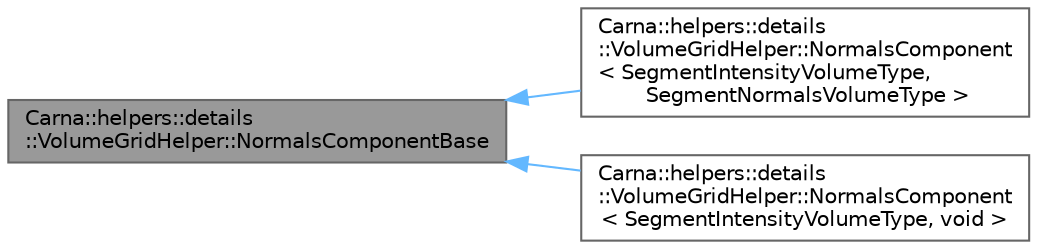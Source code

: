 digraph "Carna::helpers::details::VolumeGridHelper::NormalsComponentBase"
{
 // LATEX_PDF_SIZE
  bgcolor="transparent";
  edge [fontname=Helvetica,fontsize=10,labelfontname=Helvetica,labelfontsize=10];
  node [fontname=Helvetica,fontsize=10,shape=box,height=0.2,width=0.4];
  rankdir="LR";
  Node1 [id="Node000001",label="Carna::helpers::details\l::VolumeGridHelper::NormalsComponentBase",height=0.2,width=0.4,color="gray40", fillcolor="grey60", style="filled", fontcolor="black",tooltip="Defines the NormalsComponent base class that is independent of type arguments."];
  Node1 -> Node2 [id="edge1_Node000001_Node000002",dir="back",color="steelblue1",style="solid",tooltip=" "];
  Node2 [id="Node000002",label="Carna::helpers::details\l::VolumeGridHelper::NormalsComponent\l\< SegmentIntensityVolumeType,\l SegmentNormalsVolumeType \>",height=0.2,width=0.4,color="gray40", fillcolor="white", style="filled",URL="$classCarna_1_1helpers_1_1details_1_1VolumeGridHelper_1_1NormalsComponent.html",tooltip="Defines the helpers::VolumeGridHelper component that computes and maintains normal maps."];
  Node1 -> Node3 [id="edge2_Node000001_Node000003",dir="back",color="steelblue1",style="solid",tooltip=" "];
  Node3 [id="Node000003",label="Carna::helpers::details\l::VolumeGridHelper::NormalsComponent\l\< SegmentIntensityVolumeType, void \>",height=0.2,width=0.4,color="gray40", fillcolor="white", style="filled",URL="$classCarna_1_1helpers_1_1details_1_1VolumeGridHelper_1_1NormalsComponent_3_01SegmentIntensityVolumeType_00_01void_01_4.html",tooltip="Specializes NormalsComponent when no normals are required."];
}
